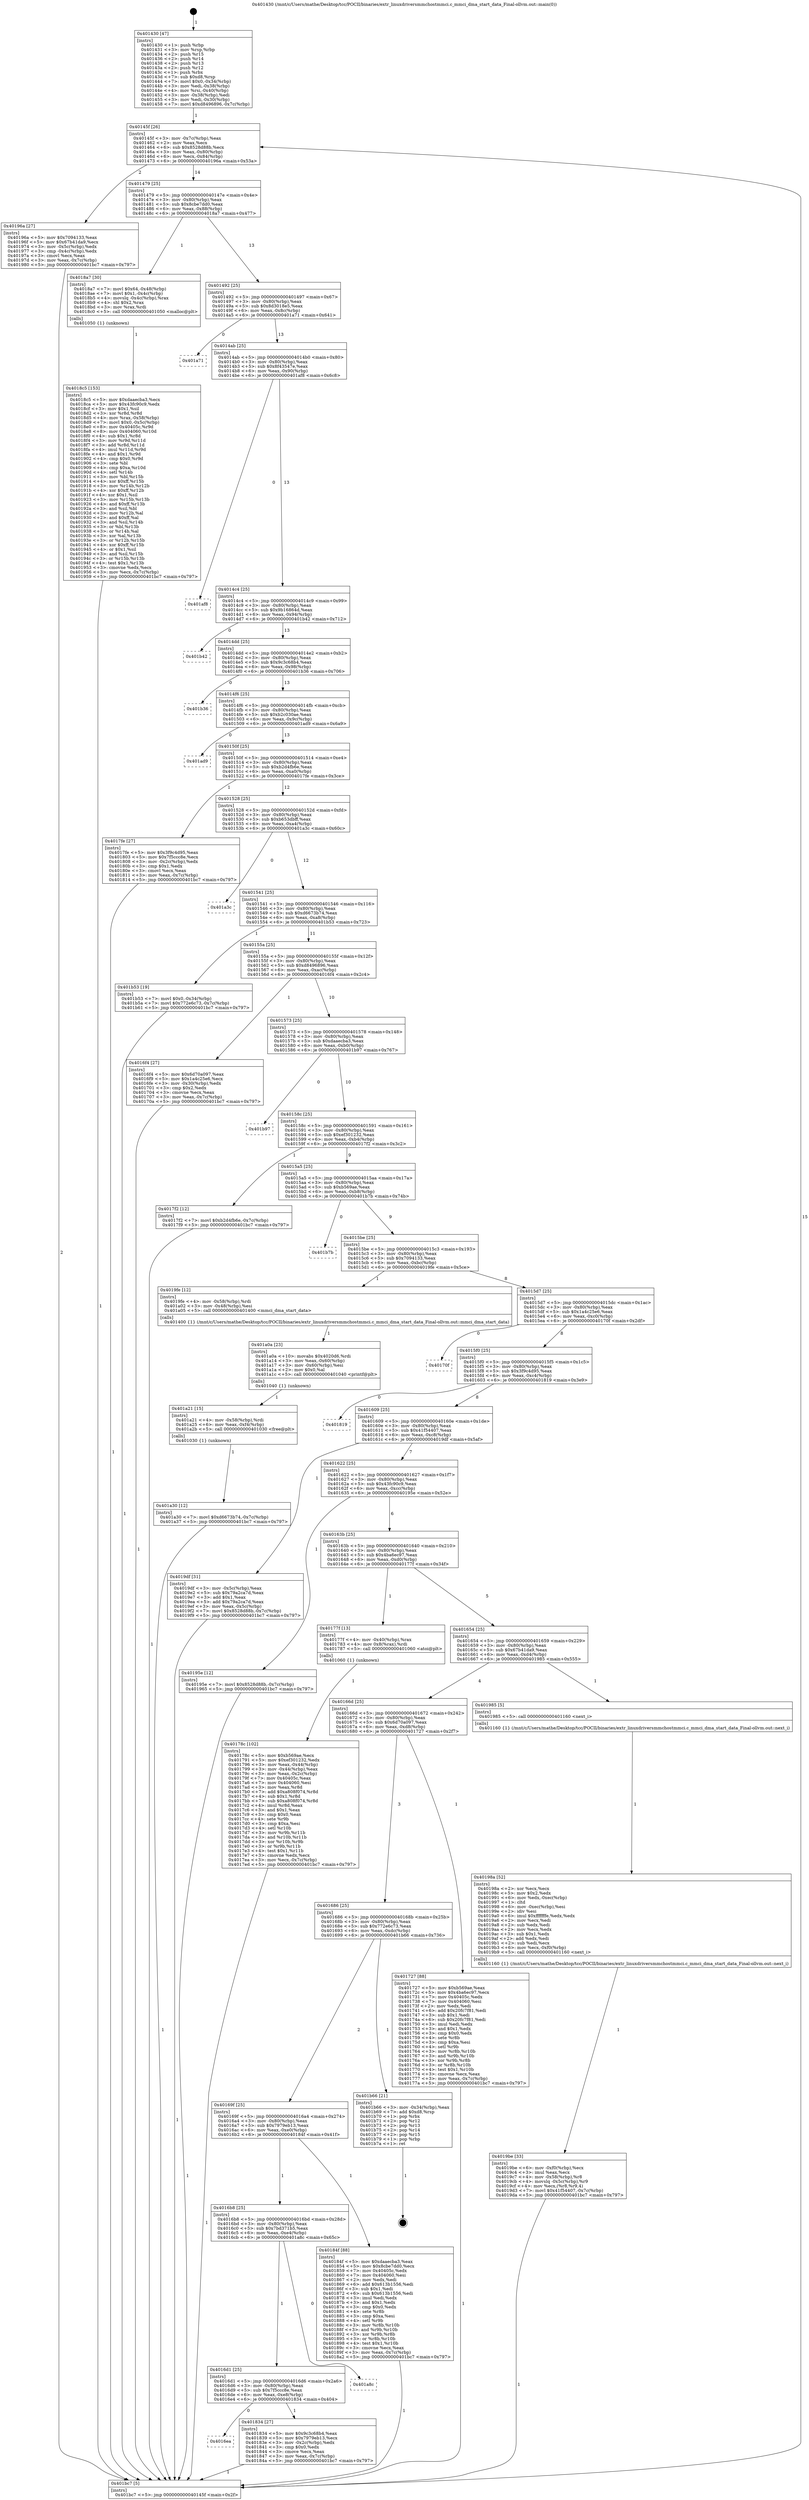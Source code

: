 digraph "0x401430" {
  label = "0x401430 (/mnt/c/Users/mathe/Desktop/tcc/POCII/binaries/extr_linuxdriversmmchostmmci.c_mmci_dma_start_data_Final-ollvm.out::main(0))"
  labelloc = "t"
  node[shape=record]

  Entry [label="",width=0.3,height=0.3,shape=circle,fillcolor=black,style=filled]
  "0x40145f" [label="{
     0x40145f [26]\l
     | [instrs]\l
     &nbsp;&nbsp;0x40145f \<+3\>: mov -0x7c(%rbp),%eax\l
     &nbsp;&nbsp;0x401462 \<+2\>: mov %eax,%ecx\l
     &nbsp;&nbsp;0x401464 \<+6\>: sub $0x8528d88b,%ecx\l
     &nbsp;&nbsp;0x40146a \<+3\>: mov %eax,-0x80(%rbp)\l
     &nbsp;&nbsp;0x40146d \<+6\>: mov %ecx,-0x84(%rbp)\l
     &nbsp;&nbsp;0x401473 \<+6\>: je 000000000040196a \<main+0x53a\>\l
  }"]
  "0x40196a" [label="{
     0x40196a [27]\l
     | [instrs]\l
     &nbsp;&nbsp;0x40196a \<+5\>: mov $0x7094133,%eax\l
     &nbsp;&nbsp;0x40196f \<+5\>: mov $0x67b41da9,%ecx\l
     &nbsp;&nbsp;0x401974 \<+3\>: mov -0x5c(%rbp),%edx\l
     &nbsp;&nbsp;0x401977 \<+3\>: cmp -0x4c(%rbp),%edx\l
     &nbsp;&nbsp;0x40197a \<+3\>: cmovl %ecx,%eax\l
     &nbsp;&nbsp;0x40197d \<+3\>: mov %eax,-0x7c(%rbp)\l
     &nbsp;&nbsp;0x401980 \<+5\>: jmp 0000000000401bc7 \<main+0x797\>\l
  }"]
  "0x401479" [label="{
     0x401479 [25]\l
     | [instrs]\l
     &nbsp;&nbsp;0x401479 \<+5\>: jmp 000000000040147e \<main+0x4e\>\l
     &nbsp;&nbsp;0x40147e \<+3\>: mov -0x80(%rbp),%eax\l
     &nbsp;&nbsp;0x401481 \<+5\>: sub $0x8cbe7dd0,%eax\l
     &nbsp;&nbsp;0x401486 \<+6\>: mov %eax,-0x88(%rbp)\l
     &nbsp;&nbsp;0x40148c \<+6\>: je 00000000004018a7 \<main+0x477\>\l
  }"]
  Exit [label="",width=0.3,height=0.3,shape=circle,fillcolor=black,style=filled,peripheries=2]
  "0x4018a7" [label="{
     0x4018a7 [30]\l
     | [instrs]\l
     &nbsp;&nbsp;0x4018a7 \<+7\>: movl $0x64,-0x48(%rbp)\l
     &nbsp;&nbsp;0x4018ae \<+7\>: movl $0x1,-0x4c(%rbp)\l
     &nbsp;&nbsp;0x4018b5 \<+4\>: movslq -0x4c(%rbp),%rax\l
     &nbsp;&nbsp;0x4018b9 \<+4\>: shl $0x2,%rax\l
     &nbsp;&nbsp;0x4018bd \<+3\>: mov %rax,%rdi\l
     &nbsp;&nbsp;0x4018c0 \<+5\>: call 0000000000401050 \<malloc@plt\>\l
     | [calls]\l
     &nbsp;&nbsp;0x401050 \{1\} (unknown)\l
  }"]
  "0x401492" [label="{
     0x401492 [25]\l
     | [instrs]\l
     &nbsp;&nbsp;0x401492 \<+5\>: jmp 0000000000401497 \<main+0x67\>\l
     &nbsp;&nbsp;0x401497 \<+3\>: mov -0x80(%rbp),%eax\l
     &nbsp;&nbsp;0x40149a \<+5\>: sub $0x8d3018e5,%eax\l
     &nbsp;&nbsp;0x40149f \<+6\>: mov %eax,-0x8c(%rbp)\l
     &nbsp;&nbsp;0x4014a5 \<+6\>: je 0000000000401a71 \<main+0x641\>\l
  }"]
  "0x401a30" [label="{
     0x401a30 [12]\l
     | [instrs]\l
     &nbsp;&nbsp;0x401a30 \<+7\>: movl $0xd6673b74,-0x7c(%rbp)\l
     &nbsp;&nbsp;0x401a37 \<+5\>: jmp 0000000000401bc7 \<main+0x797\>\l
  }"]
  "0x401a71" [label="{
     0x401a71\l
  }", style=dashed]
  "0x4014ab" [label="{
     0x4014ab [25]\l
     | [instrs]\l
     &nbsp;&nbsp;0x4014ab \<+5\>: jmp 00000000004014b0 \<main+0x80\>\l
     &nbsp;&nbsp;0x4014b0 \<+3\>: mov -0x80(%rbp),%eax\l
     &nbsp;&nbsp;0x4014b3 \<+5\>: sub $0x8f43547e,%eax\l
     &nbsp;&nbsp;0x4014b8 \<+6\>: mov %eax,-0x90(%rbp)\l
     &nbsp;&nbsp;0x4014be \<+6\>: je 0000000000401af8 \<main+0x6c8\>\l
  }"]
  "0x401a21" [label="{
     0x401a21 [15]\l
     | [instrs]\l
     &nbsp;&nbsp;0x401a21 \<+4\>: mov -0x58(%rbp),%rdi\l
     &nbsp;&nbsp;0x401a25 \<+6\>: mov %eax,-0xf4(%rbp)\l
     &nbsp;&nbsp;0x401a2b \<+5\>: call 0000000000401030 \<free@plt\>\l
     | [calls]\l
     &nbsp;&nbsp;0x401030 \{1\} (unknown)\l
  }"]
  "0x401af8" [label="{
     0x401af8\l
  }", style=dashed]
  "0x4014c4" [label="{
     0x4014c4 [25]\l
     | [instrs]\l
     &nbsp;&nbsp;0x4014c4 \<+5\>: jmp 00000000004014c9 \<main+0x99\>\l
     &nbsp;&nbsp;0x4014c9 \<+3\>: mov -0x80(%rbp),%eax\l
     &nbsp;&nbsp;0x4014cc \<+5\>: sub $0x9b16864d,%eax\l
     &nbsp;&nbsp;0x4014d1 \<+6\>: mov %eax,-0x94(%rbp)\l
     &nbsp;&nbsp;0x4014d7 \<+6\>: je 0000000000401b42 \<main+0x712\>\l
  }"]
  "0x401a0a" [label="{
     0x401a0a [23]\l
     | [instrs]\l
     &nbsp;&nbsp;0x401a0a \<+10\>: movabs $0x4020d6,%rdi\l
     &nbsp;&nbsp;0x401a14 \<+3\>: mov %eax,-0x60(%rbp)\l
     &nbsp;&nbsp;0x401a17 \<+3\>: mov -0x60(%rbp),%esi\l
     &nbsp;&nbsp;0x401a1a \<+2\>: mov $0x0,%al\l
     &nbsp;&nbsp;0x401a1c \<+5\>: call 0000000000401040 \<printf@plt\>\l
     | [calls]\l
     &nbsp;&nbsp;0x401040 \{1\} (unknown)\l
  }"]
  "0x401b42" [label="{
     0x401b42\l
  }", style=dashed]
  "0x4014dd" [label="{
     0x4014dd [25]\l
     | [instrs]\l
     &nbsp;&nbsp;0x4014dd \<+5\>: jmp 00000000004014e2 \<main+0xb2\>\l
     &nbsp;&nbsp;0x4014e2 \<+3\>: mov -0x80(%rbp),%eax\l
     &nbsp;&nbsp;0x4014e5 \<+5\>: sub $0x9c3c68b4,%eax\l
     &nbsp;&nbsp;0x4014ea \<+6\>: mov %eax,-0x98(%rbp)\l
     &nbsp;&nbsp;0x4014f0 \<+6\>: je 0000000000401b36 \<main+0x706\>\l
  }"]
  "0x4019be" [label="{
     0x4019be [33]\l
     | [instrs]\l
     &nbsp;&nbsp;0x4019be \<+6\>: mov -0xf0(%rbp),%ecx\l
     &nbsp;&nbsp;0x4019c4 \<+3\>: imul %eax,%ecx\l
     &nbsp;&nbsp;0x4019c7 \<+4\>: mov -0x58(%rbp),%r8\l
     &nbsp;&nbsp;0x4019cb \<+4\>: movslq -0x5c(%rbp),%r9\l
     &nbsp;&nbsp;0x4019cf \<+4\>: mov %ecx,(%r8,%r9,4)\l
     &nbsp;&nbsp;0x4019d3 \<+7\>: movl $0x41f54407,-0x7c(%rbp)\l
     &nbsp;&nbsp;0x4019da \<+5\>: jmp 0000000000401bc7 \<main+0x797\>\l
  }"]
  "0x401b36" [label="{
     0x401b36\l
  }", style=dashed]
  "0x4014f6" [label="{
     0x4014f6 [25]\l
     | [instrs]\l
     &nbsp;&nbsp;0x4014f6 \<+5\>: jmp 00000000004014fb \<main+0xcb\>\l
     &nbsp;&nbsp;0x4014fb \<+3\>: mov -0x80(%rbp),%eax\l
     &nbsp;&nbsp;0x4014fe \<+5\>: sub $0xb2c030ae,%eax\l
     &nbsp;&nbsp;0x401503 \<+6\>: mov %eax,-0x9c(%rbp)\l
     &nbsp;&nbsp;0x401509 \<+6\>: je 0000000000401ad9 \<main+0x6a9\>\l
  }"]
  "0x40198a" [label="{
     0x40198a [52]\l
     | [instrs]\l
     &nbsp;&nbsp;0x40198a \<+2\>: xor %ecx,%ecx\l
     &nbsp;&nbsp;0x40198c \<+5\>: mov $0x2,%edx\l
     &nbsp;&nbsp;0x401991 \<+6\>: mov %edx,-0xec(%rbp)\l
     &nbsp;&nbsp;0x401997 \<+1\>: cltd\l
     &nbsp;&nbsp;0x401998 \<+6\>: mov -0xec(%rbp),%esi\l
     &nbsp;&nbsp;0x40199e \<+2\>: idiv %esi\l
     &nbsp;&nbsp;0x4019a0 \<+6\>: imul $0xfffffffe,%edx,%edx\l
     &nbsp;&nbsp;0x4019a6 \<+2\>: mov %ecx,%edi\l
     &nbsp;&nbsp;0x4019a8 \<+2\>: sub %edx,%edi\l
     &nbsp;&nbsp;0x4019aa \<+2\>: mov %ecx,%edx\l
     &nbsp;&nbsp;0x4019ac \<+3\>: sub $0x1,%edx\l
     &nbsp;&nbsp;0x4019af \<+2\>: add %edx,%edi\l
     &nbsp;&nbsp;0x4019b1 \<+2\>: sub %edi,%ecx\l
     &nbsp;&nbsp;0x4019b3 \<+6\>: mov %ecx,-0xf0(%rbp)\l
     &nbsp;&nbsp;0x4019b9 \<+5\>: call 0000000000401160 \<next_i\>\l
     | [calls]\l
     &nbsp;&nbsp;0x401160 \{1\} (/mnt/c/Users/mathe/Desktop/tcc/POCII/binaries/extr_linuxdriversmmchostmmci.c_mmci_dma_start_data_Final-ollvm.out::next_i)\l
  }"]
  "0x401ad9" [label="{
     0x401ad9\l
  }", style=dashed]
  "0x40150f" [label="{
     0x40150f [25]\l
     | [instrs]\l
     &nbsp;&nbsp;0x40150f \<+5\>: jmp 0000000000401514 \<main+0xe4\>\l
     &nbsp;&nbsp;0x401514 \<+3\>: mov -0x80(%rbp),%eax\l
     &nbsp;&nbsp;0x401517 \<+5\>: sub $0xb2d4fb6e,%eax\l
     &nbsp;&nbsp;0x40151c \<+6\>: mov %eax,-0xa0(%rbp)\l
     &nbsp;&nbsp;0x401522 \<+6\>: je 00000000004017fe \<main+0x3ce\>\l
  }"]
  "0x4018c5" [label="{
     0x4018c5 [153]\l
     | [instrs]\l
     &nbsp;&nbsp;0x4018c5 \<+5\>: mov $0xdaaecba3,%ecx\l
     &nbsp;&nbsp;0x4018ca \<+5\>: mov $0x43fc90c9,%edx\l
     &nbsp;&nbsp;0x4018cf \<+3\>: mov $0x1,%sil\l
     &nbsp;&nbsp;0x4018d2 \<+3\>: xor %r8d,%r8d\l
     &nbsp;&nbsp;0x4018d5 \<+4\>: mov %rax,-0x58(%rbp)\l
     &nbsp;&nbsp;0x4018d9 \<+7\>: movl $0x0,-0x5c(%rbp)\l
     &nbsp;&nbsp;0x4018e0 \<+8\>: mov 0x40405c,%r9d\l
     &nbsp;&nbsp;0x4018e8 \<+8\>: mov 0x404060,%r10d\l
     &nbsp;&nbsp;0x4018f0 \<+4\>: sub $0x1,%r8d\l
     &nbsp;&nbsp;0x4018f4 \<+3\>: mov %r9d,%r11d\l
     &nbsp;&nbsp;0x4018f7 \<+3\>: add %r8d,%r11d\l
     &nbsp;&nbsp;0x4018fa \<+4\>: imul %r11d,%r9d\l
     &nbsp;&nbsp;0x4018fe \<+4\>: and $0x1,%r9d\l
     &nbsp;&nbsp;0x401902 \<+4\>: cmp $0x0,%r9d\l
     &nbsp;&nbsp;0x401906 \<+3\>: sete %bl\l
     &nbsp;&nbsp;0x401909 \<+4\>: cmp $0xa,%r10d\l
     &nbsp;&nbsp;0x40190d \<+4\>: setl %r14b\l
     &nbsp;&nbsp;0x401911 \<+3\>: mov %bl,%r15b\l
     &nbsp;&nbsp;0x401914 \<+4\>: xor $0xff,%r15b\l
     &nbsp;&nbsp;0x401918 \<+3\>: mov %r14b,%r12b\l
     &nbsp;&nbsp;0x40191b \<+4\>: xor $0xff,%r12b\l
     &nbsp;&nbsp;0x40191f \<+4\>: xor $0x1,%sil\l
     &nbsp;&nbsp;0x401923 \<+3\>: mov %r15b,%r13b\l
     &nbsp;&nbsp;0x401926 \<+4\>: and $0xff,%r13b\l
     &nbsp;&nbsp;0x40192a \<+3\>: and %sil,%bl\l
     &nbsp;&nbsp;0x40192d \<+3\>: mov %r12b,%al\l
     &nbsp;&nbsp;0x401930 \<+2\>: and $0xff,%al\l
     &nbsp;&nbsp;0x401932 \<+3\>: and %sil,%r14b\l
     &nbsp;&nbsp;0x401935 \<+3\>: or %bl,%r13b\l
     &nbsp;&nbsp;0x401938 \<+3\>: or %r14b,%al\l
     &nbsp;&nbsp;0x40193b \<+3\>: xor %al,%r13b\l
     &nbsp;&nbsp;0x40193e \<+3\>: or %r12b,%r15b\l
     &nbsp;&nbsp;0x401941 \<+4\>: xor $0xff,%r15b\l
     &nbsp;&nbsp;0x401945 \<+4\>: or $0x1,%sil\l
     &nbsp;&nbsp;0x401949 \<+3\>: and %sil,%r15b\l
     &nbsp;&nbsp;0x40194c \<+3\>: or %r15b,%r13b\l
     &nbsp;&nbsp;0x40194f \<+4\>: test $0x1,%r13b\l
     &nbsp;&nbsp;0x401953 \<+3\>: cmovne %edx,%ecx\l
     &nbsp;&nbsp;0x401956 \<+3\>: mov %ecx,-0x7c(%rbp)\l
     &nbsp;&nbsp;0x401959 \<+5\>: jmp 0000000000401bc7 \<main+0x797\>\l
  }"]
  "0x4017fe" [label="{
     0x4017fe [27]\l
     | [instrs]\l
     &nbsp;&nbsp;0x4017fe \<+5\>: mov $0x3f9c4d95,%eax\l
     &nbsp;&nbsp;0x401803 \<+5\>: mov $0x7f5ccc8e,%ecx\l
     &nbsp;&nbsp;0x401808 \<+3\>: mov -0x2c(%rbp),%edx\l
     &nbsp;&nbsp;0x40180b \<+3\>: cmp $0x1,%edx\l
     &nbsp;&nbsp;0x40180e \<+3\>: cmovl %ecx,%eax\l
     &nbsp;&nbsp;0x401811 \<+3\>: mov %eax,-0x7c(%rbp)\l
     &nbsp;&nbsp;0x401814 \<+5\>: jmp 0000000000401bc7 \<main+0x797\>\l
  }"]
  "0x401528" [label="{
     0x401528 [25]\l
     | [instrs]\l
     &nbsp;&nbsp;0x401528 \<+5\>: jmp 000000000040152d \<main+0xfd\>\l
     &nbsp;&nbsp;0x40152d \<+3\>: mov -0x80(%rbp),%eax\l
     &nbsp;&nbsp;0x401530 \<+5\>: sub $0xb653dbff,%eax\l
     &nbsp;&nbsp;0x401535 \<+6\>: mov %eax,-0xa4(%rbp)\l
     &nbsp;&nbsp;0x40153b \<+6\>: je 0000000000401a3c \<main+0x60c\>\l
  }"]
  "0x4016ea" [label="{
     0x4016ea\l
  }", style=dashed]
  "0x401a3c" [label="{
     0x401a3c\l
  }", style=dashed]
  "0x401541" [label="{
     0x401541 [25]\l
     | [instrs]\l
     &nbsp;&nbsp;0x401541 \<+5\>: jmp 0000000000401546 \<main+0x116\>\l
     &nbsp;&nbsp;0x401546 \<+3\>: mov -0x80(%rbp),%eax\l
     &nbsp;&nbsp;0x401549 \<+5\>: sub $0xd6673b74,%eax\l
     &nbsp;&nbsp;0x40154e \<+6\>: mov %eax,-0xa8(%rbp)\l
     &nbsp;&nbsp;0x401554 \<+6\>: je 0000000000401b53 \<main+0x723\>\l
  }"]
  "0x401834" [label="{
     0x401834 [27]\l
     | [instrs]\l
     &nbsp;&nbsp;0x401834 \<+5\>: mov $0x9c3c68b4,%eax\l
     &nbsp;&nbsp;0x401839 \<+5\>: mov $0x7979eb13,%ecx\l
     &nbsp;&nbsp;0x40183e \<+3\>: mov -0x2c(%rbp),%edx\l
     &nbsp;&nbsp;0x401841 \<+3\>: cmp $0x0,%edx\l
     &nbsp;&nbsp;0x401844 \<+3\>: cmove %ecx,%eax\l
     &nbsp;&nbsp;0x401847 \<+3\>: mov %eax,-0x7c(%rbp)\l
     &nbsp;&nbsp;0x40184a \<+5\>: jmp 0000000000401bc7 \<main+0x797\>\l
  }"]
  "0x401b53" [label="{
     0x401b53 [19]\l
     | [instrs]\l
     &nbsp;&nbsp;0x401b53 \<+7\>: movl $0x0,-0x34(%rbp)\l
     &nbsp;&nbsp;0x401b5a \<+7\>: movl $0x772e6c73,-0x7c(%rbp)\l
     &nbsp;&nbsp;0x401b61 \<+5\>: jmp 0000000000401bc7 \<main+0x797\>\l
  }"]
  "0x40155a" [label="{
     0x40155a [25]\l
     | [instrs]\l
     &nbsp;&nbsp;0x40155a \<+5\>: jmp 000000000040155f \<main+0x12f\>\l
     &nbsp;&nbsp;0x40155f \<+3\>: mov -0x80(%rbp),%eax\l
     &nbsp;&nbsp;0x401562 \<+5\>: sub $0xd8496896,%eax\l
     &nbsp;&nbsp;0x401567 \<+6\>: mov %eax,-0xac(%rbp)\l
     &nbsp;&nbsp;0x40156d \<+6\>: je 00000000004016f4 \<main+0x2c4\>\l
  }"]
  "0x4016d1" [label="{
     0x4016d1 [25]\l
     | [instrs]\l
     &nbsp;&nbsp;0x4016d1 \<+5\>: jmp 00000000004016d6 \<main+0x2a6\>\l
     &nbsp;&nbsp;0x4016d6 \<+3\>: mov -0x80(%rbp),%eax\l
     &nbsp;&nbsp;0x4016d9 \<+5\>: sub $0x7f5ccc8e,%eax\l
     &nbsp;&nbsp;0x4016de \<+6\>: mov %eax,-0xe8(%rbp)\l
     &nbsp;&nbsp;0x4016e4 \<+6\>: je 0000000000401834 \<main+0x404\>\l
  }"]
  "0x4016f4" [label="{
     0x4016f4 [27]\l
     | [instrs]\l
     &nbsp;&nbsp;0x4016f4 \<+5\>: mov $0x6d70a097,%eax\l
     &nbsp;&nbsp;0x4016f9 \<+5\>: mov $0x1a4c25e6,%ecx\l
     &nbsp;&nbsp;0x4016fe \<+3\>: mov -0x30(%rbp),%edx\l
     &nbsp;&nbsp;0x401701 \<+3\>: cmp $0x2,%edx\l
     &nbsp;&nbsp;0x401704 \<+3\>: cmovne %ecx,%eax\l
     &nbsp;&nbsp;0x401707 \<+3\>: mov %eax,-0x7c(%rbp)\l
     &nbsp;&nbsp;0x40170a \<+5\>: jmp 0000000000401bc7 \<main+0x797\>\l
  }"]
  "0x401573" [label="{
     0x401573 [25]\l
     | [instrs]\l
     &nbsp;&nbsp;0x401573 \<+5\>: jmp 0000000000401578 \<main+0x148\>\l
     &nbsp;&nbsp;0x401578 \<+3\>: mov -0x80(%rbp),%eax\l
     &nbsp;&nbsp;0x40157b \<+5\>: sub $0xdaaecba3,%eax\l
     &nbsp;&nbsp;0x401580 \<+6\>: mov %eax,-0xb0(%rbp)\l
     &nbsp;&nbsp;0x401586 \<+6\>: je 0000000000401b97 \<main+0x767\>\l
  }"]
  "0x401bc7" [label="{
     0x401bc7 [5]\l
     | [instrs]\l
     &nbsp;&nbsp;0x401bc7 \<+5\>: jmp 000000000040145f \<main+0x2f\>\l
  }"]
  "0x401430" [label="{
     0x401430 [47]\l
     | [instrs]\l
     &nbsp;&nbsp;0x401430 \<+1\>: push %rbp\l
     &nbsp;&nbsp;0x401431 \<+3\>: mov %rsp,%rbp\l
     &nbsp;&nbsp;0x401434 \<+2\>: push %r15\l
     &nbsp;&nbsp;0x401436 \<+2\>: push %r14\l
     &nbsp;&nbsp;0x401438 \<+2\>: push %r13\l
     &nbsp;&nbsp;0x40143a \<+2\>: push %r12\l
     &nbsp;&nbsp;0x40143c \<+1\>: push %rbx\l
     &nbsp;&nbsp;0x40143d \<+7\>: sub $0xd8,%rsp\l
     &nbsp;&nbsp;0x401444 \<+7\>: movl $0x0,-0x34(%rbp)\l
     &nbsp;&nbsp;0x40144b \<+3\>: mov %edi,-0x38(%rbp)\l
     &nbsp;&nbsp;0x40144e \<+4\>: mov %rsi,-0x40(%rbp)\l
     &nbsp;&nbsp;0x401452 \<+3\>: mov -0x38(%rbp),%edi\l
     &nbsp;&nbsp;0x401455 \<+3\>: mov %edi,-0x30(%rbp)\l
     &nbsp;&nbsp;0x401458 \<+7\>: movl $0xd8496896,-0x7c(%rbp)\l
  }"]
  "0x401a8c" [label="{
     0x401a8c\l
  }", style=dashed]
  "0x401b97" [label="{
     0x401b97\l
  }", style=dashed]
  "0x40158c" [label="{
     0x40158c [25]\l
     | [instrs]\l
     &nbsp;&nbsp;0x40158c \<+5\>: jmp 0000000000401591 \<main+0x161\>\l
     &nbsp;&nbsp;0x401591 \<+3\>: mov -0x80(%rbp),%eax\l
     &nbsp;&nbsp;0x401594 \<+5\>: sub $0xef301232,%eax\l
     &nbsp;&nbsp;0x401599 \<+6\>: mov %eax,-0xb4(%rbp)\l
     &nbsp;&nbsp;0x40159f \<+6\>: je 00000000004017f2 \<main+0x3c2\>\l
  }"]
  "0x4016b8" [label="{
     0x4016b8 [25]\l
     | [instrs]\l
     &nbsp;&nbsp;0x4016b8 \<+5\>: jmp 00000000004016bd \<main+0x28d\>\l
     &nbsp;&nbsp;0x4016bd \<+3\>: mov -0x80(%rbp),%eax\l
     &nbsp;&nbsp;0x4016c0 \<+5\>: sub $0x7bd371b5,%eax\l
     &nbsp;&nbsp;0x4016c5 \<+6\>: mov %eax,-0xe4(%rbp)\l
     &nbsp;&nbsp;0x4016cb \<+6\>: je 0000000000401a8c \<main+0x65c\>\l
  }"]
  "0x4017f2" [label="{
     0x4017f2 [12]\l
     | [instrs]\l
     &nbsp;&nbsp;0x4017f2 \<+7\>: movl $0xb2d4fb6e,-0x7c(%rbp)\l
     &nbsp;&nbsp;0x4017f9 \<+5\>: jmp 0000000000401bc7 \<main+0x797\>\l
  }"]
  "0x4015a5" [label="{
     0x4015a5 [25]\l
     | [instrs]\l
     &nbsp;&nbsp;0x4015a5 \<+5\>: jmp 00000000004015aa \<main+0x17a\>\l
     &nbsp;&nbsp;0x4015aa \<+3\>: mov -0x80(%rbp),%eax\l
     &nbsp;&nbsp;0x4015ad \<+5\>: sub $0xb569ae,%eax\l
     &nbsp;&nbsp;0x4015b2 \<+6\>: mov %eax,-0xb8(%rbp)\l
     &nbsp;&nbsp;0x4015b8 \<+6\>: je 0000000000401b7b \<main+0x74b\>\l
  }"]
  "0x40184f" [label="{
     0x40184f [88]\l
     | [instrs]\l
     &nbsp;&nbsp;0x40184f \<+5\>: mov $0xdaaecba3,%eax\l
     &nbsp;&nbsp;0x401854 \<+5\>: mov $0x8cbe7dd0,%ecx\l
     &nbsp;&nbsp;0x401859 \<+7\>: mov 0x40405c,%edx\l
     &nbsp;&nbsp;0x401860 \<+7\>: mov 0x404060,%esi\l
     &nbsp;&nbsp;0x401867 \<+2\>: mov %edx,%edi\l
     &nbsp;&nbsp;0x401869 \<+6\>: add $0x613b1556,%edi\l
     &nbsp;&nbsp;0x40186f \<+3\>: sub $0x1,%edi\l
     &nbsp;&nbsp;0x401872 \<+6\>: sub $0x613b1556,%edi\l
     &nbsp;&nbsp;0x401878 \<+3\>: imul %edi,%edx\l
     &nbsp;&nbsp;0x40187b \<+3\>: and $0x1,%edx\l
     &nbsp;&nbsp;0x40187e \<+3\>: cmp $0x0,%edx\l
     &nbsp;&nbsp;0x401881 \<+4\>: sete %r8b\l
     &nbsp;&nbsp;0x401885 \<+3\>: cmp $0xa,%esi\l
     &nbsp;&nbsp;0x401888 \<+4\>: setl %r9b\l
     &nbsp;&nbsp;0x40188c \<+3\>: mov %r8b,%r10b\l
     &nbsp;&nbsp;0x40188f \<+3\>: and %r9b,%r10b\l
     &nbsp;&nbsp;0x401892 \<+3\>: xor %r9b,%r8b\l
     &nbsp;&nbsp;0x401895 \<+3\>: or %r8b,%r10b\l
     &nbsp;&nbsp;0x401898 \<+4\>: test $0x1,%r10b\l
     &nbsp;&nbsp;0x40189c \<+3\>: cmovne %ecx,%eax\l
     &nbsp;&nbsp;0x40189f \<+3\>: mov %eax,-0x7c(%rbp)\l
     &nbsp;&nbsp;0x4018a2 \<+5\>: jmp 0000000000401bc7 \<main+0x797\>\l
  }"]
  "0x401b7b" [label="{
     0x401b7b\l
  }", style=dashed]
  "0x4015be" [label="{
     0x4015be [25]\l
     | [instrs]\l
     &nbsp;&nbsp;0x4015be \<+5\>: jmp 00000000004015c3 \<main+0x193\>\l
     &nbsp;&nbsp;0x4015c3 \<+3\>: mov -0x80(%rbp),%eax\l
     &nbsp;&nbsp;0x4015c6 \<+5\>: sub $0x7094133,%eax\l
     &nbsp;&nbsp;0x4015cb \<+6\>: mov %eax,-0xbc(%rbp)\l
     &nbsp;&nbsp;0x4015d1 \<+6\>: je 00000000004019fe \<main+0x5ce\>\l
  }"]
  "0x40169f" [label="{
     0x40169f [25]\l
     | [instrs]\l
     &nbsp;&nbsp;0x40169f \<+5\>: jmp 00000000004016a4 \<main+0x274\>\l
     &nbsp;&nbsp;0x4016a4 \<+3\>: mov -0x80(%rbp),%eax\l
     &nbsp;&nbsp;0x4016a7 \<+5\>: sub $0x7979eb13,%eax\l
     &nbsp;&nbsp;0x4016ac \<+6\>: mov %eax,-0xe0(%rbp)\l
     &nbsp;&nbsp;0x4016b2 \<+6\>: je 000000000040184f \<main+0x41f\>\l
  }"]
  "0x4019fe" [label="{
     0x4019fe [12]\l
     | [instrs]\l
     &nbsp;&nbsp;0x4019fe \<+4\>: mov -0x58(%rbp),%rdi\l
     &nbsp;&nbsp;0x401a02 \<+3\>: mov -0x48(%rbp),%esi\l
     &nbsp;&nbsp;0x401a05 \<+5\>: call 0000000000401400 \<mmci_dma_start_data\>\l
     | [calls]\l
     &nbsp;&nbsp;0x401400 \{1\} (/mnt/c/Users/mathe/Desktop/tcc/POCII/binaries/extr_linuxdriversmmchostmmci.c_mmci_dma_start_data_Final-ollvm.out::mmci_dma_start_data)\l
  }"]
  "0x4015d7" [label="{
     0x4015d7 [25]\l
     | [instrs]\l
     &nbsp;&nbsp;0x4015d7 \<+5\>: jmp 00000000004015dc \<main+0x1ac\>\l
     &nbsp;&nbsp;0x4015dc \<+3\>: mov -0x80(%rbp),%eax\l
     &nbsp;&nbsp;0x4015df \<+5\>: sub $0x1a4c25e6,%eax\l
     &nbsp;&nbsp;0x4015e4 \<+6\>: mov %eax,-0xc0(%rbp)\l
     &nbsp;&nbsp;0x4015ea \<+6\>: je 000000000040170f \<main+0x2df\>\l
  }"]
  "0x401b66" [label="{
     0x401b66 [21]\l
     | [instrs]\l
     &nbsp;&nbsp;0x401b66 \<+3\>: mov -0x34(%rbp),%eax\l
     &nbsp;&nbsp;0x401b69 \<+7\>: add $0xd8,%rsp\l
     &nbsp;&nbsp;0x401b70 \<+1\>: pop %rbx\l
     &nbsp;&nbsp;0x401b71 \<+2\>: pop %r12\l
     &nbsp;&nbsp;0x401b73 \<+2\>: pop %r13\l
     &nbsp;&nbsp;0x401b75 \<+2\>: pop %r14\l
     &nbsp;&nbsp;0x401b77 \<+2\>: pop %r15\l
     &nbsp;&nbsp;0x401b79 \<+1\>: pop %rbp\l
     &nbsp;&nbsp;0x401b7a \<+1\>: ret\l
  }"]
  "0x40170f" [label="{
     0x40170f\l
  }", style=dashed]
  "0x4015f0" [label="{
     0x4015f0 [25]\l
     | [instrs]\l
     &nbsp;&nbsp;0x4015f0 \<+5\>: jmp 00000000004015f5 \<main+0x1c5\>\l
     &nbsp;&nbsp;0x4015f5 \<+3\>: mov -0x80(%rbp),%eax\l
     &nbsp;&nbsp;0x4015f8 \<+5\>: sub $0x3f9c4d95,%eax\l
     &nbsp;&nbsp;0x4015fd \<+6\>: mov %eax,-0xc4(%rbp)\l
     &nbsp;&nbsp;0x401603 \<+6\>: je 0000000000401819 \<main+0x3e9\>\l
  }"]
  "0x40178c" [label="{
     0x40178c [102]\l
     | [instrs]\l
     &nbsp;&nbsp;0x40178c \<+5\>: mov $0xb569ae,%ecx\l
     &nbsp;&nbsp;0x401791 \<+5\>: mov $0xef301232,%edx\l
     &nbsp;&nbsp;0x401796 \<+3\>: mov %eax,-0x44(%rbp)\l
     &nbsp;&nbsp;0x401799 \<+3\>: mov -0x44(%rbp),%eax\l
     &nbsp;&nbsp;0x40179c \<+3\>: mov %eax,-0x2c(%rbp)\l
     &nbsp;&nbsp;0x40179f \<+7\>: mov 0x40405c,%eax\l
     &nbsp;&nbsp;0x4017a6 \<+7\>: mov 0x404060,%esi\l
     &nbsp;&nbsp;0x4017ad \<+3\>: mov %eax,%r8d\l
     &nbsp;&nbsp;0x4017b0 \<+7\>: add $0xa808f074,%r8d\l
     &nbsp;&nbsp;0x4017b7 \<+4\>: sub $0x1,%r8d\l
     &nbsp;&nbsp;0x4017bb \<+7\>: sub $0xa808f074,%r8d\l
     &nbsp;&nbsp;0x4017c2 \<+4\>: imul %r8d,%eax\l
     &nbsp;&nbsp;0x4017c6 \<+3\>: and $0x1,%eax\l
     &nbsp;&nbsp;0x4017c9 \<+3\>: cmp $0x0,%eax\l
     &nbsp;&nbsp;0x4017cc \<+4\>: sete %r9b\l
     &nbsp;&nbsp;0x4017d0 \<+3\>: cmp $0xa,%esi\l
     &nbsp;&nbsp;0x4017d3 \<+4\>: setl %r10b\l
     &nbsp;&nbsp;0x4017d7 \<+3\>: mov %r9b,%r11b\l
     &nbsp;&nbsp;0x4017da \<+3\>: and %r10b,%r11b\l
     &nbsp;&nbsp;0x4017dd \<+3\>: xor %r10b,%r9b\l
     &nbsp;&nbsp;0x4017e0 \<+3\>: or %r9b,%r11b\l
     &nbsp;&nbsp;0x4017e3 \<+4\>: test $0x1,%r11b\l
     &nbsp;&nbsp;0x4017e7 \<+3\>: cmovne %edx,%ecx\l
     &nbsp;&nbsp;0x4017ea \<+3\>: mov %ecx,-0x7c(%rbp)\l
     &nbsp;&nbsp;0x4017ed \<+5\>: jmp 0000000000401bc7 \<main+0x797\>\l
  }"]
  "0x401819" [label="{
     0x401819\l
  }", style=dashed]
  "0x401609" [label="{
     0x401609 [25]\l
     | [instrs]\l
     &nbsp;&nbsp;0x401609 \<+5\>: jmp 000000000040160e \<main+0x1de\>\l
     &nbsp;&nbsp;0x40160e \<+3\>: mov -0x80(%rbp),%eax\l
     &nbsp;&nbsp;0x401611 \<+5\>: sub $0x41f54407,%eax\l
     &nbsp;&nbsp;0x401616 \<+6\>: mov %eax,-0xc8(%rbp)\l
     &nbsp;&nbsp;0x40161c \<+6\>: je 00000000004019df \<main+0x5af\>\l
  }"]
  "0x401686" [label="{
     0x401686 [25]\l
     | [instrs]\l
     &nbsp;&nbsp;0x401686 \<+5\>: jmp 000000000040168b \<main+0x25b\>\l
     &nbsp;&nbsp;0x40168b \<+3\>: mov -0x80(%rbp),%eax\l
     &nbsp;&nbsp;0x40168e \<+5\>: sub $0x772e6c73,%eax\l
     &nbsp;&nbsp;0x401693 \<+6\>: mov %eax,-0xdc(%rbp)\l
     &nbsp;&nbsp;0x401699 \<+6\>: je 0000000000401b66 \<main+0x736\>\l
  }"]
  "0x4019df" [label="{
     0x4019df [31]\l
     | [instrs]\l
     &nbsp;&nbsp;0x4019df \<+3\>: mov -0x5c(%rbp),%eax\l
     &nbsp;&nbsp;0x4019e2 \<+5\>: sub $0x79a2ca7d,%eax\l
     &nbsp;&nbsp;0x4019e7 \<+3\>: add $0x1,%eax\l
     &nbsp;&nbsp;0x4019ea \<+5\>: add $0x79a2ca7d,%eax\l
     &nbsp;&nbsp;0x4019ef \<+3\>: mov %eax,-0x5c(%rbp)\l
     &nbsp;&nbsp;0x4019f2 \<+7\>: movl $0x8528d88b,-0x7c(%rbp)\l
     &nbsp;&nbsp;0x4019f9 \<+5\>: jmp 0000000000401bc7 \<main+0x797\>\l
  }"]
  "0x401622" [label="{
     0x401622 [25]\l
     | [instrs]\l
     &nbsp;&nbsp;0x401622 \<+5\>: jmp 0000000000401627 \<main+0x1f7\>\l
     &nbsp;&nbsp;0x401627 \<+3\>: mov -0x80(%rbp),%eax\l
     &nbsp;&nbsp;0x40162a \<+5\>: sub $0x43fc90c9,%eax\l
     &nbsp;&nbsp;0x40162f \<+6\>: mov %eax,-0xcc(%rbp)\l
     &nbsp;&nbsp;0x401635 \<+6\>: je 000000000040195e \<main+0x52e\>\l
  }"]
  "0x401727" [label="{
     0x401727 [88]\l
     | [instrs]\l
     &nbsp;&nbsp;0x401727 \<+5\>: mov $0xb569ae,%eax\l
     &nbsp;&nbsp;0x40172c \<+5\>: mov $0x4ba6ec97,%ecx\l
     &nbsp;&nbsp;0x401731 \<+7\>: mov 0x40405c,%edx\l
     &nbsp;&nbsp;0x401738 \<+7\>: mov 0x404060,%esi\l
     &nbsp;&nbsp;0x40173f \<+2\>: mov %edx,%edi\l
     &nbsp;&nbsp;0x401741 \<+6\>: add $0x20fc7f81,%edi\l
     &nbsp;&nbsp;0x401747 \<+3\>: sub $0x1,%edi\l
     &nbsp;&nbsp;0x40174a \<+6\>: sub $0x20fc7f81,%edi\l
     &nbsp;&nbsp;0x401750 \<+3\>: imul %edi,%edx\l
     &nbsp;&nbsp;0x401753 \<+3\>: and $0x1,%edx\l
     &nbsp;&nbsp;0x401756 \<+3\>: cmp $0x0,%edx\l
     &nbsp;&nbsp;0x401759 \<+4\>: sete %r8b\l
     &nbsp;&nbsp;0x40175d \<+3\>: cmp $0xa,%esi\l
     &nbsp;&nbsp;0x401760 \<+4\>: setl %r9b\l
     &nbsp;&nbsp;0x401764 \<+3\>: mov %r8b,%r10b\l
     &nbsp;&nbsp;0x401767 \<+3\>: and %r9b,%r10b\l
     &nbsp;&nbsp;0x40176a \<+3\>: xor %r9b,%r8b\l
     &nbsp;&nbsp;0x40176d \<+3\>: or %r8b,%r10b\l
     &nbsp;&nbsp;0x401770 \<+4\>: test $0x1,%r10b\l
     &nbsp;&nbsp;0x401774 \<+3\>: cmovne %ecx,%eax\l
     &nbsp;&nbsp;0x401777 \<+3\>: mov %eax,-0x7c(%rbp)\l
     &nbsp;&nbsp;0x40177a \<+5\>: jmp 0000000000401bc7 \<main+0x797\>\l
  }"]
  "0x40195e" [label="{
     0x40195e [12]\l
     | [instrs]\l
     &nbsp;&nbsp;0x40195e \<+7\>: movl $0x8528d88b,-0x7c(%rbp)\l
     &nbsp;&nbsp;0x401965 \<+5\>: jmp 0000000000401bc7 \<main+0x797\>\l
  }"]
  "0x40163b" [label="{
     0x40163b [25]\l
     | [instrs]\l
     &nbsp;&nbsp;0x40163b \<+5\>: jmp 0000000000401640 \<main+0x210\>\l
     &nbsp;&nbsp;0x401640 \<+3\>: mov -0x80(%rbp),%eax\l
     &nbsp;&nbsp;0x401643 \<+5\>: sub $0x4ba6ec97,%eax\l
     &nbsp;&nbsp;0x401648 \<+6\>: mov %eax,-0xd0(%rbp)\l
     &nbsp;&nbsp;0x40164e \<+6\>: je 000000000040177f \<main+0x34f\>\l
  }"]
  "0x40166d" [label="{
     0x40166d [25]\l
     | [instrs]\l
     &nbsp;&nbsp;0x40166d \<+5\>: jmp 0000000000401672 \<main+0x242\>\l
     &nbsp;&nbsp;0x401672 \<+3\>: mov -0x80(%rbp),%eax\l
     &nbsp;&nbsp;0x401675 \<+5\>: sub $0x6d70a097,%eax\l
     &nbsp;&nbsp;0x40167a \<+6\>: mov %eax,-0xd8(%rbp)\l
     &nbsp;&nbsp;0x401680 \<+6\>: je 0000000000401727 \<main+0x2f7\>\l
  }"]
  "0x40177f" [label="{
     0x40177f [13]\l
     | [instrs]\l
     &nbsp;&nbsp;0x40177f \<+4\>: mov -0x40(%rbp),%rax\l
     &nbsp;&nbsp;0x401783 \<+4\>: mov 0x8(%rax),%rdi\l
     &nbsp;&nbsp;0x401787 \<+5\>: call 0000000000401060 \<atoi@plt\>\l
     | [calls]\l
     &nbsp;&nbsp;0x401060 \{1\} (unknown)\l
  }"]
  "0x401654" [label="{
     0x401654 [25]\l
     | [instrs]\l
     &nbsp;&nbsp;0x401654 \<+5\>: jmp 0000000000401659 \<main+0x229\>\l
     &nbsp;&nbsp;0x401659 \<+3\>: mov -0x80(%rbp),%eax\l
     &nbsp;&nbsp;0x40165c \<+5\>: sub $0x67b41da9,%eax\l
     &nbsp;&nbsp;0x401661 \<+6\>: mov %eax,-0xd4(%rbp)\l
     &nbsp;&nbsp;0x401667 \<+6\>: je 0000000000401985 \<main+0x555\>\l
  }"]
  "0x401985" [label="{
     0x401985 [5]\l
     | [instrs]\l
     &nbsp;&nbsp;0x401985 \<+5\>: call 0000000000401160 \<next_i\>\l
     | [calls]\l
     &nbsp;&nbsp;0x401160 \{1\} (/mnt/c/Users/mathe/Desktop/tcc/POCII/binaries/extr_linuxdriversmmchostmmci.c_mmci_dma_start_data_Final-ollvm.out::next_i)\l
  }"]
  Entry -> "0x401430" [label=" 1"]
  "0x40145f" -> "0x40196a" [label=" 2"]
  "0x40145f" -> "0x401479" [label=" 14"]
  "0x401b66" -> Exit [label=" 1"]
  "0x401479" -> "0x4018a7" [label=" 1"]
  "0x401479" -> "0x401492" [label=" 13"]
  "0x401b53" -> "0x401bc7" [label=" 1"]
  "0x401492" -> "0x401a71" [label=" 0"]
  "0x401492" -> "0x4014ab" [label=" 13"]
  "0x401a30" -> "0x401bc7" [label=" 1"]
  "0x4014ab" -> "0x401af8" [label=" 0"]
  "0x4014ab" -> "0x4014c4" [label=" 13"]
  "0x401a21" -> "0x401a30" [label=" 1"]
  "0x4014c4" -> "0x401b42" [label=" 0"]
  "0x4014c4" -> "0x4014dd" [label=" 13"]
  "0x401a0a" -> "0x401a21" [label=" 1"]
  "0x4014dd" -> "0x401b36" [label=" 0"]
  "0x4014dd" -> "0x4014f6" [label=" 13"]
  "0x4019fe" -> "0x401a0a" [label=" 1"]
  "0x4014f6" -> "0x401ad9" [label=" 0"]
  "0x4014f6" -> "0x40150f" [label=" 13"]
  "0x4019df" -> "0x401bc7" [label=" 1"]
  "0x40150f" -> "0x4017fe" [label=" 1"]
  "0x40150f" -> "0x401528" [label=" 12"]
  "0x4019be" -> "0x401bc7" [label=" 1"]
  "0x401528" -> "0x401a3c" [label=" 0"]
  "0x401528" -> "0x401541" [label=" 12"]
  "0x40198a" -> "0x4019be" [label=" 1"]
  "0x401541" -> "0x401b53" [label=" 1"]
  "0x401541" -> "0x40155a" [label=" 11"]
  "0x401985" -> "0x40198a" [label=" 1"]
  "0x40155a" -> "0x4016f4" [label=" 1"]
  "0x40155a" -> "0x401573" [label=" 10"]
  "0x4016f4" -> "0x401bc7" [label=" 1"]
  "0x401430" -> "0x40145f" [label=" 1"]
  "0x401bc7" -> "0x40145f" [label=" 15"]
  "0x40195e" -> "0x401bc7" [label=" 1"]
  "0x401573" -> "0x401b97" [label=" 0"]
  "0x401573" -> "0x40158c" [label=" 10"]
  "0x4018c5" -> "0x401bc7" [label=" 1"]
  "0x40158c" -> "0x4017f2" [label=" 1"]
  "0x40158c" -> "0x4015a5" [label=" 9"]
  "0x40184f" -> "0x401bc7" [label=" 1"]
  "0x4015a5" -> "0x401b7b" [label=" 0"]
  "0x4015a5" -> "0x4015be" [label=" 9"]
  "0x401834" -> "0x401bc7" [label=" 1"]
  "0x4015be" -> "0x4019fe" [label=" 1"]
  "0x4015be" -> "0x4015d7" [label=" 8"]
  "0x4016d1" -> "0x401834" [label=" 1"]
  "0x4015d7" -> "0x40170f" [label=" 0"]
  "0x4015d7" -> "0x4015f0" [label=" 8"]
  "0x40196a" -> "0x401bc7" [label=" 2"]
  "0x4015f0" -> "0x401819" [label=" 0"]
  "0x4015f0" -> "0x401609" [label=" 8"]
  "0x4016b8" -> "0x401a8c" [label=" 0"]
  "0x401609" -> "0x4019df" [label=" 1"]
  "0x401609" -> "0x401622" [label=" 7"]
  "0x4018a7" -> "0x4018c5" [label=" 1"]
  "0x401622" -> "0x40195e" [label=" 1"]
  "0x401622" -> "0x40163b" [label=" 6"]
  "0x40169f" -> "0x4016b8" [label=" 1"]
  "0x40163b" -> "0x40177f" [label=" 1"]
  "0x40163b" -> "0x401654" [label=" 5"]
  "0x4016d1" -> "0x4016ea" [label=" 0"]
  "0x401654" -> "0x401985" [label=" 1"]
  "0x401654" -> "0x40166d" [label=" 4"]
  "0x40169f" -> "0x40184f" [label=" 1"]
  "0x40166d" -> "0x401727" [label=" 1"]
  "0x40166d" -> "0x401686" [label=" 3"]
  "0x401727" -> "0x401bc7" [label=" 1"]
  "0x40177f" -> "0x40178c" [label=" 1"]
  "0x40178c" -> "0x401bc7" [label=" 1"]
  "0x4017f2" -> "0x401bc7" [label=" 1"]
  "0x4017fe" -> "0x401bc7" [label=" 1"]
  "0x4016b8" -> "0x4016d1" [label=" 1"]
  "0x401686" -> "0x401b66" [label=" 1"]
  "0x401686" -> "0x40169f" [label=" 2"]
}
